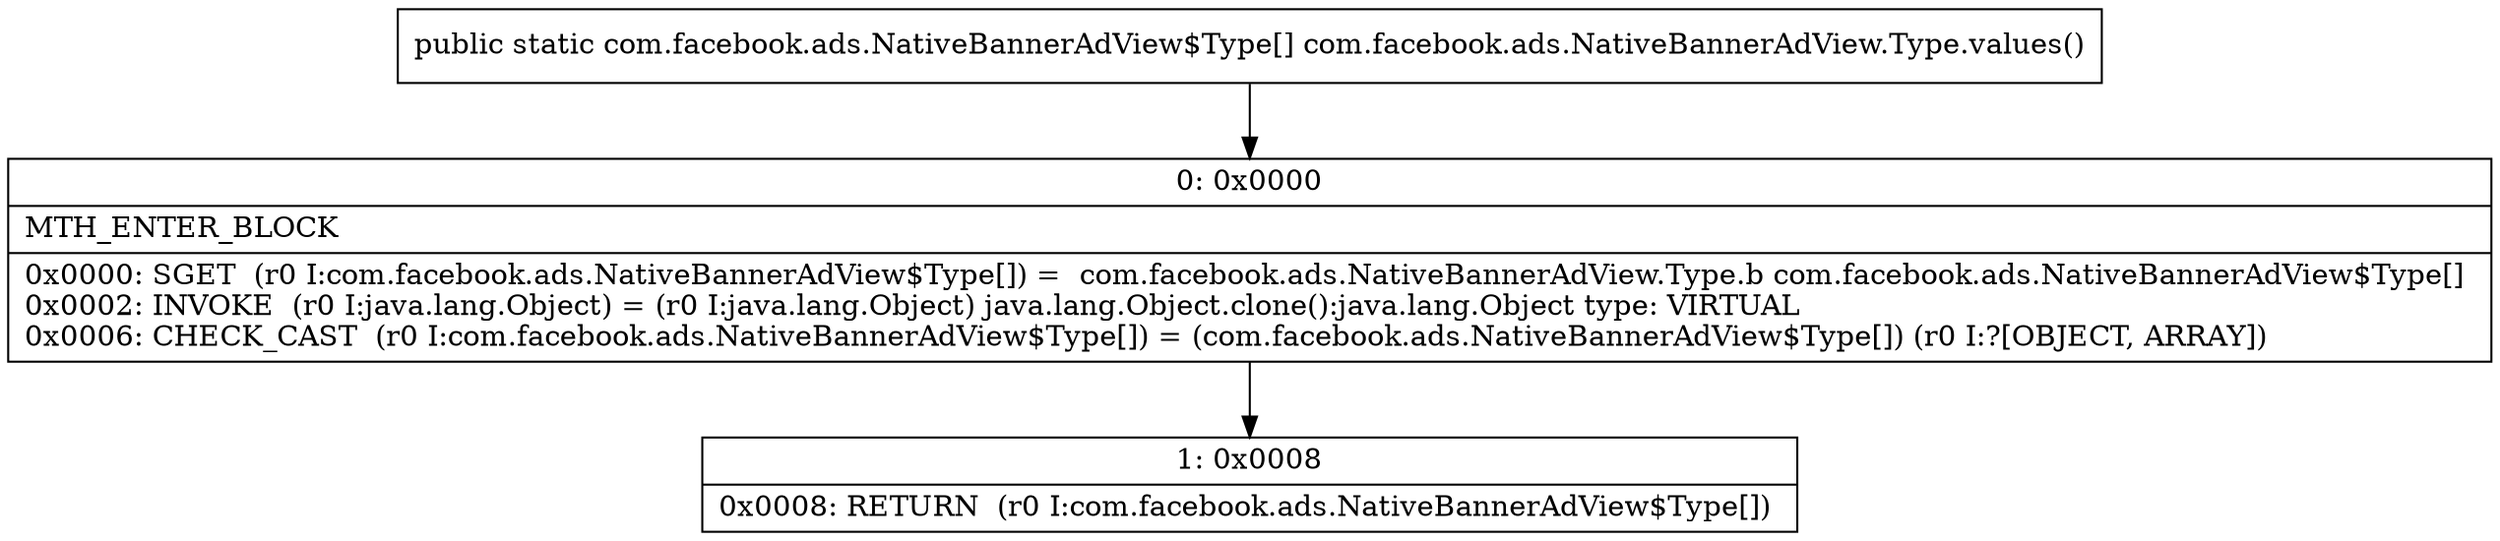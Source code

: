 digraph "CFG forcom.facebook.ads.NativeBannerAdView.Type.values()[Lcom\/facebook\/ads\/NativeBannerAdView$Type;" {
Node_0 [shape=record,label="{0\:\ 0x0000|MTH_ENTER_BLOCK\l|0x0000: SGET  (r0 I:com.facebook.ads.NativeBannerAdView$Type[]) =  com.facebook.ads.NativeBannerAdView.Type.b com.facebook.ads.NativeBannerAdView$Type[] \l0x0002: INVOKE  (r0 I:java.lang.Object) = (r0 I:java.lang.Object) java.lang.Object.clone():java.lang.Object type: VIRTUAL \l0x0006: CHECK_CAST  (r0 I:com.facebook.ads.NativeBannerAdView$Type[]) = (com.facebook.ads.NativeBannerAdView$Type[]) (r0 I:?[OBJECT, ARRAY]) \l}"];
Node_1 [shape=record,label="{1\:\ 0x0008|0x0008: RETURN  (r0 I:com.facebook.ads.NativeBannerAdView$Type[]) \l}"];
MethodNode[shape=record,label="{public static com.facebook.ads.NativeBannerAdView$Type[] com.facebook.ads.NativeBannerAdView.Type.values() }"];
MethodNode -> Node_0;
Node_0 -> Node_1;
}

